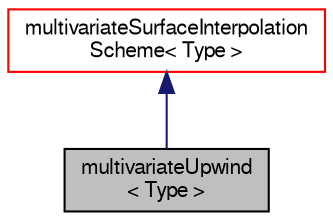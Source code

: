 digraph "multivariateUpwind&lt; Type &gt;"
{
  bgcolor="transparent";
  edge [fontname="FreeSans",fontsize="10",labelfontname="FreeSans",labelfontsize="10"];
  node [fontname="FreeSans",fontsize="10",shape=record];
  Node0 [label="multivariateUpwind\l\< Type \>",height=0.2,width=0.4,color="black", fillcolor="grey75", style="filled", fontcolor="black"];
  Node1 -> Node0 [dir="back",color="midnightblue",fontsize="10",style="solid",fontname="FreeSans"];
  Node1 [label="multivariateSurfaceInterpolation\lScheme\< Type \>",height=0.2,width=0.4,color="red",URL="$a23118.html",tooltip="Abstract base class for multi-variate surface interpolation schemes. "];
}
